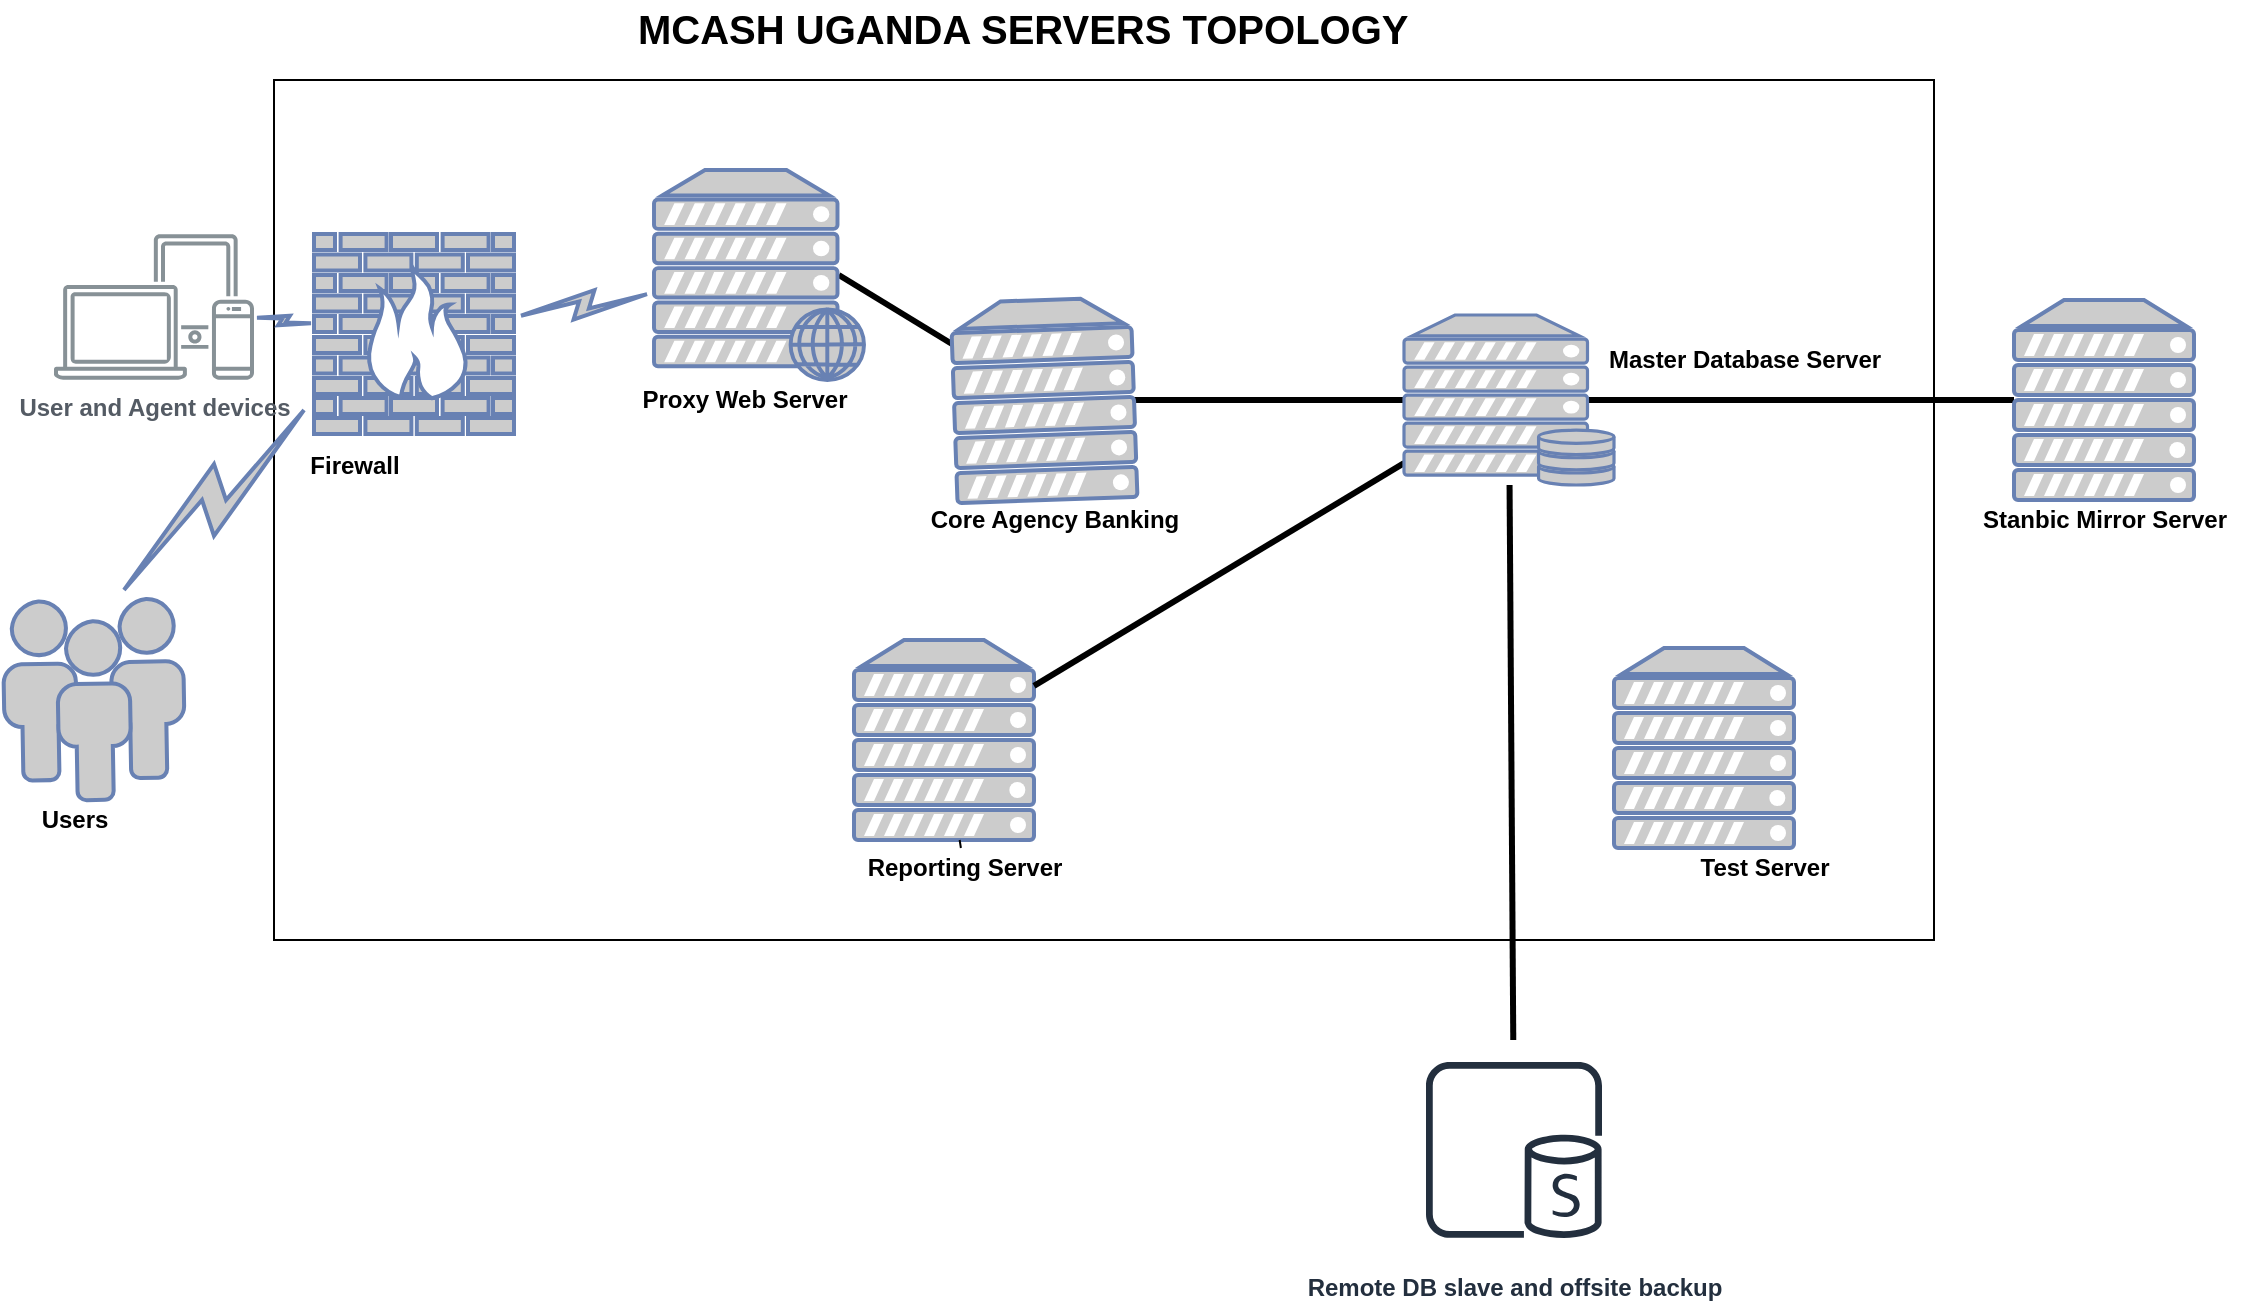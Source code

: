 <mxfile version="13.5.4" type="github">
  <diagram id="l2aKFoh6-Bn0gOPZ2l0T" name="Page-1">
    <mxGraphModel dx="868" dy="482" grid="1" gridSize="10" guides="1" tooltips="1" connect="1" arrows="1" fold="1" page="1" pageScale="1" pageWidth="1169" pageHeight="827" background="none" math="0" shadow="0">
      <root>
        <mxCell id="0" />
        <mxCell id="1" parent="0" />
        <mxCell id="IGD-j1G_IqfU7hNhVimZ-64" value="" style="rounded=0;whiteSpace=wrap;html=1;" vertex="1" parent="1">
          <mxGeometry x="140" y="80" width="830" height="430" as="geometry" />
        </mxCell>
        <mxCell id="mpq5AgpwV83IM184FDqD-40" value="MCASH UGANDA SERVERS TOPOLOGY" style="text;html=1;resizable=1;points=[];autosize=0;align=left;verticalAlign=top;spacingTop=-4;fontSize=20;fontStyle=1" parent="1" vertex="1">
          <mxGeometry x="320" y="40" width="580" height="30" as="geometry" />
        </mxCell>
        <mxCell id="IGD-j1G_IqfU7hNhVimZ-35" style="rounded=0;orthogonalLoop=1;jettySize=auto;html=1;endArrow=none;endFill=0;exitX=0.88;exitY=0.5;exitDx=0;exitDy=0;exitPerimeter=0;strokeWidth=3;" edge="1" parent="1" source="IGD-j1G_IqfU7hNhVimZ-1" target="IGD-j1G_IqfU7hNhVimZ-4">
          <mxGeometry relative="1" as="geometry" />
        </mxCell>
        <object label="" id="IGD-j1G_IqfU7hNhVimZ-1">
          <mxCell style="fontColor=#0066CC;verticalAlign=top;verticalLabelPosition=bottom;labelPosition=center;align=center;html=1;outlineConnect=0;fillColor=#CCCCCC;strokeColor=#6881B3;gradientColor=none;gradientDirection=north;strokeWidth=2;shape=mxgraph.networks.web_server;" vertex="1" parent="1">
            <mxGeometry x="330" y="125" width="105" height="105" as="geometry" />
          </mxCell>
        </object>
        <mxCell id="IGD-j1G_IqfU7hNhVimZ-2" value="" style="fontColor=#0066CC;verticalAlign=top;verticalLabelPosition=bottom;labelPosition=center;align=center;html=1;outlineConnect=0;fillColor=#CCCCCC;strokeColor=#6881B3;gradientColor=none;gradientDirection=north;strokeWidth=2;shape=mxgraph.networks.users;rotation=-1;" vertex="1" parent="1">
          <mxGeometry x="5" y="340" width="90" height="100" as="geometry" />
        </mxCell>
        <mxCell id="IGD-j1G_IqfU7hNhVimZ-36" style="edgeStyle=none;rounded=0;orthogonalLoop=1;jettySize=auto;html=1;endArrow=none;endFill=0;strokeWidth=3;" edge="1" parent="1" source="IGD-j1G_IqfU7hNhVimZ-4" target="IGD-j1G_IqfU7hNhVimZ-29">
          <mxGeometry relative="1" as="geometry" />
        </mxCell>
        <mxCell id="IGD-j1G_IqfU7hNhVimZ-4" value="" style="fontColor=#0066CC;verticalAlign=top;verticalLabelPosition=bottom;labelPosition=center;align=center;html=1;outlineConnect=0;fillColor=#CCCCCC;strokeColor=#6881B3;gradientColor=none;gradientDirection=north;strokeWidth=2;shape=mxgraph.networks.server;rotation=-2;" vertex="1" parent="1">
          <mxGeometry x="480" y="190" width="90" height="100" as="geometry" />
        </mxCell>
        <mxCell id="IGD-j1G_IqfU7hNhVimZ-5" value="" style="fontColor=#0066CC;verticalAlign=top;verticalLabelPosition=bottom;labelPosition=center;align=center;html=1;outlineConnect=0;fillColor=#CCCCCC;strokeColor=#6881B3;gradientColor=none;gradientDirection=north;strokeWidth=2;shape=mxgraph.networks.server;" vertex="1" parent="1">
          <mxGeometry x="430" y="360" width="90" height="100" as="geometry" />
        </mxCell>
        <mxCell id="IGD-j1G_IqfU7hNhVimZ-7" value="&lt;b&gt;User and Agent devices&lt;/b&gt;" style="outlineConnect=0;gradientColor=none;fontColor=#545B64;strokeColor=none;fillColor=#879196;dashed=0;verticalLabelPosition=bottom;verticalAlign=top;align=center;html=1;fontSize=12;fontStyle=0;aspect=fixed;shape=mxgraph.aws4.illustration_devices;pointerEvents=1" vertex="1" parent="1">
          <mxGeometry x="30" y="157" width="100" height="73" as="geometry" />
        </mxCell>
        <mxCell id="IGD-j1G_IqfU7hNhVimZ-38" style="edgeStyle=none;rounded=0;orthogonalLoop=1;jettySize=auto;html=1;endArrow=none;endFill=0;strokeWidth=3;" edge="1" parent="1" source="IGD-j1G_IqfU7hNhVimZ-29" target="IGD-j1G_IqfU7hNhVimZ-5">
          <mxGeometry relative="1" as="geometry" />
        </mxCell>
        <mxCell id="IGD-j1G_IqfU7hNhVimZ-41" style="edgeStyle=none;rounded=0;orthogonalLoop=1;jettySize=auto;html=1;endArrow=none;endFill=0;exitX=0.88;exitY=0.5;exitDx=0;exitDy=0;exitPerimeter=0;strokeWidth=3;" edge="1" parent="1" source="IGD-j1G_IqfU7hNhVimZ-29" target="IGD-j1G_IqfU7hNhVimZ-40">
          <mxGeometry relative="1" as="geometry" />
        </mxCell>
        <mxCell id="IGD-j1G_IqfU7hNhVimZ-61" style="edgeStyle=none;rounded=0;orthogonalLoop=1;jettySize=auto;html=1;endArrow=none;endFill=0;strokeWidth=3;" edge="1" parent="1" source="IGD-j1G_IqfU7hNhVimZ-29" target="IGD-j1G_IqfU7hNhVimZ-59">
          <mxGeometry relative="1" as="geometry" />
        </mxCell>
        <mxCell id="IGD-j1G_IqfU7hNhVimZ-29" value="" style="fontColor=#0066CC;verticalAlign=top;verticalLabelPosition=bottom;labelPosition=center;align=center;html=1;outlineConnect=0;fillColor=#CCCCCC;strokeColor=#6881B3;gradientColor=none;gradientDirection=north;strokeWidth=2;shape=mxgraph.networks.server_storage;" vertex="1" parent="1">
          <mxGeometry x="705" y="197.5" width="105" height="85" as="geometry" />
        </mxCell>
        <mxCell id="IGD-j1G_IqfU7hNhVimZ-33" value="" style="html=1;outlineConnect=0;fillColor=#CCCCCC;strokeColor=#6881B3;gradientColor=none;gradientDirection=north;strokeWidth=2;shape=mxgraph.networks.comm_link_edge;html=1;" edge="1" parent="1" source="IGD-j1G_IqfU7hNhVimZ-53" target="IGD-j1G_IqfU7hNhVimZ-1">
          <mxGeometry width="100" height="100" relative="1" as="geometry">
            <mxPoint x="140" y="260" as="sourcePoint" />
            <mxPoint x="240" y="160" as="targetPoint" />
          </mxGeometry>
        </mxCell>
        <mxCell id="IGD-j1G_IqfU7hNhVimZ-34" value="" style="html=1;outlineConnect=0;fillColor=#CCCCCC;strokeColor=#6881B3;gradientColor=none;gradientDirection=north;strokeWidth=2;shape=mxgraph.networks.comm_link_edge;html=1;" edge="1" parent="1">
          <mxGeometry width="100" height="100" relative="1" as="geometry">
            <mxPoint x="60" y="340" as="sourcePoint" />
            <mxPoint x="160" y="240" as="targetPoint" />
          </mxGeometry>
        </mxCell>
        <mxCell id="IGD-j1G_IqfU7hNhVimZ-39" value="" style="fontColor=#0066CC;verticalAlign=top;verticalLabelPosition=bottom;labelPosition=center;align=center;html=1;outlineConnect=0;fillColor=#CCCCCC;strokeColor=#6881B3;gradientColor=none;gradientDirection=north;strokeWidth=2;shape=mxgraph.networks.server;" vertex="1" parent="1">
          <mxGeometry x="810" y="364" width="90" height="100" as="geometry" />
        </mxCell>
        <mxCell id="IGD-j1G_IqfU7hNhVimZ-40" value="" style="fontColor=#0066CC;verticalAlign=top;verticalLabelPosition=bottom;labelPosition=center;align=center;html=1;outlineConnect=0;fillColor=#CCCCCC;strokeColor=#6881B3;gradientColor=none;gradientDirection=north;strokeWidth=2;shape=mxgraph.networks.server;" vertex="1" parent="1">
          <mxGeometry x="1010" y="190" width="90" height="100" as="geometry" />
        </mxCell>
        <mxCell id="IGD-j1G_IqfU7hNhVimZ-43" value="&lt;b&gt;Proxy Web Server&lt;/b&gt;" style="text;html=1;resizable=0;autosize=1;align=center;verticalAlign=middle;points=[];fillColor=none;strokeColor=none;rounded=0;" vertex="1" parent="1">
          <mxGeometry x="315" y="230" width="120" height="20" as="geometry" />
        </mxCell>
        <mxCell id="IGD-j1G_IqfU7hNhVimZ-44" value="&lt;b&gt;Core Agency Banking&lt;/b&gt;" style="text;html=1;resizable=0;autosize=1;align=center;verticalAlign=middle;points=[];fillColor=none;strokeColor=none;rounded=0;" vertex="1" parent="1">
          <mxGeometry x="460" y="290" width="140" height="20" as="geometry" />
        </mxCell>
        <mxCell id="IGD-j1G_IqfU7hNhVimZ-45" value="&lt;b&gt;Master Database Server&lt;/b&gt;" style="text;html=1;resizable=0;autosize=1;align=center;verticalAlign=middle;points=[];fillColor=none;strokeColor=none;rounded=0;" vertex="1" parent="1">
          <mxGeometry x="800" y="210" width="150" height="20" as="geometry" />
        </mxCell>
        <mxCell id="IGD-j1G_IqfU7hNhVimZ-58" style="edgeStyle=none;rounded=0;orthogonalLoop=1;jettySize=auto;html=1;endArrow=none;endFill=0;" edge="1" parent="1" source="IGD-j1G_IqfU7hNhVimZ-47" target="IGD-j1G_IqfU7hNhVimZ-5">
          <mxGeometry relative="1" as="geometry" />
        </mxCell>
        <mxCell id="IGD-j1G_IqfU7hNhVimZ-47" value="&lt;b&gt;Reporting Server&lt;/b&gt;" style="text;html=1;resizable=0;autosize=1;align=center;verticalAlign=middle;points=[];fillColor=none;strokeColor=none;rounded=0;" vertex="1" parent="1">
          <mxGeometry x="430" y="464" width="110" height="20" as="geometry" />
        </mxCell>
        <mxCell id="IGD-j1G_IqfU7hNhVimZ-48" value="&lt;b&gt;Test Server&lt;/b&gt;" style="text;html=1;resizable=0;autosize=1;align=center;verticalAlign=middle;points=[];fillColor=none;strokeColor=none;rounded=0;" vertex="1" parent="1">
          <mxGeometry x="845" y="464" width="80" height="20" as="geometry" />
        </mxCell>
        <mxCell id="IGD-j1G_IqfU7hNhVimZ-50" value="&lt;b&gt;Stanbic Mirror Server&lt;/b&gt;" style="text;html=1;resizable=0;autosize=1;align=center;verticalAlign=middle;points=[];fillColor=none;strokeColor=none;rounded=0;" vertex="1" parent="1">
          <mxGeometry x="985" y="290" width="140" height="20" as="geometry" />
        </mxCell>
        <mxCell id="IGD-j1G_IqfU7hNhVimZ-53" value="" style="fontColor=#0066CC;verticalAlign=top;verticalLabelPosition=bottom;labelPosition=center;align=center;html=1;outlineConnect=0;fillColor=#CCCCCC;strokeColor=#6881B3;gradientColor=none;gradientDirection=north;strokeWidth=2;shape=mxgraph.networks.firewall;" vertex="1" parent="1">
          <mxGeometry x="160" y="157" width="100" height="100" as="geometry" />
        </mxCell>
        <mxCell id="IGD-j1G_IqfU7hNhVimZ-55" value="" style="html=1;outlineConnect=0;fillColor=#CCCCCC;strokeColor=#6881B3;gradientColor=none;gradientDirection=north;strokeWidth=2;shape=mxgraph.networks.comm_link_edge;html=1;" edge="1" parent="1" source="IGD-j1G_IqfU7hNhVimZ-7" target="IGD-j1G_IqfU7hNhVimZ-53">
          <mxGeometry width="100" height="100" relative="1" as="geometry">
            <mxPoint x="105" y="192.466" as="sourcePoint" />
            <mxPoint x="220" y="213.086" as="targetPoint" />
          </mxGeometry>
        </mxCell>
        <mxCell id="IGD-j1G_IqfU7hNhVimZ-59" value="&lt;b&gt;Remote DB slave and offsite backup&lt;/b&gt;" style="outlineConnect=0;fontColor=#232F3E;gradientColor=none;strokeColor=#232F3E;fillColor=#ffffff;dashed=0;verticalLabelPosition=bottom;verticalAlign=top;align=center;html=1;fontSize=12;fontStyle=0;aspect=fixed;shape=mxgraph.aws4.resourceIcon;resIcon=mxgraph.aws4.sql_replica;" vertex="1" parent="1">
          <mxGeometry x="705" y="560" width="110" height="110" as="geometry" />
        </mxCell>
        <mxCell id="IGD-j1G_IqfU7hNhVimZ-62" value="Users" style="text;html=1;resizable=0;autosize=1;align=center;verticalAlign=middle;points=[];fillColor=none;strokeColor=none;rounded=0;fontStyle=1" vertex="1" parent="1">
          <mxGeometry x="15" y="440" width="50" height="20" as="geometry" />
        </mxCell>
        <mxCell id="IGD-j1G_IqfU7hNhVimZ-63" value="Firewall" style="text;html=1;resizable=0;autosize=1;align=center;verticalAlign=middle;points=[];fillColor=none;strokeColor=none;rounded=0;fontStyle=1" vertex="1" parent="1">
          <mxGeometry x="150" y="262.5" width="60" height="20" as="geometry" />
        </mxCell>
      </root>
    </mxGraphModel>
  </diagram>
</mxfile>
